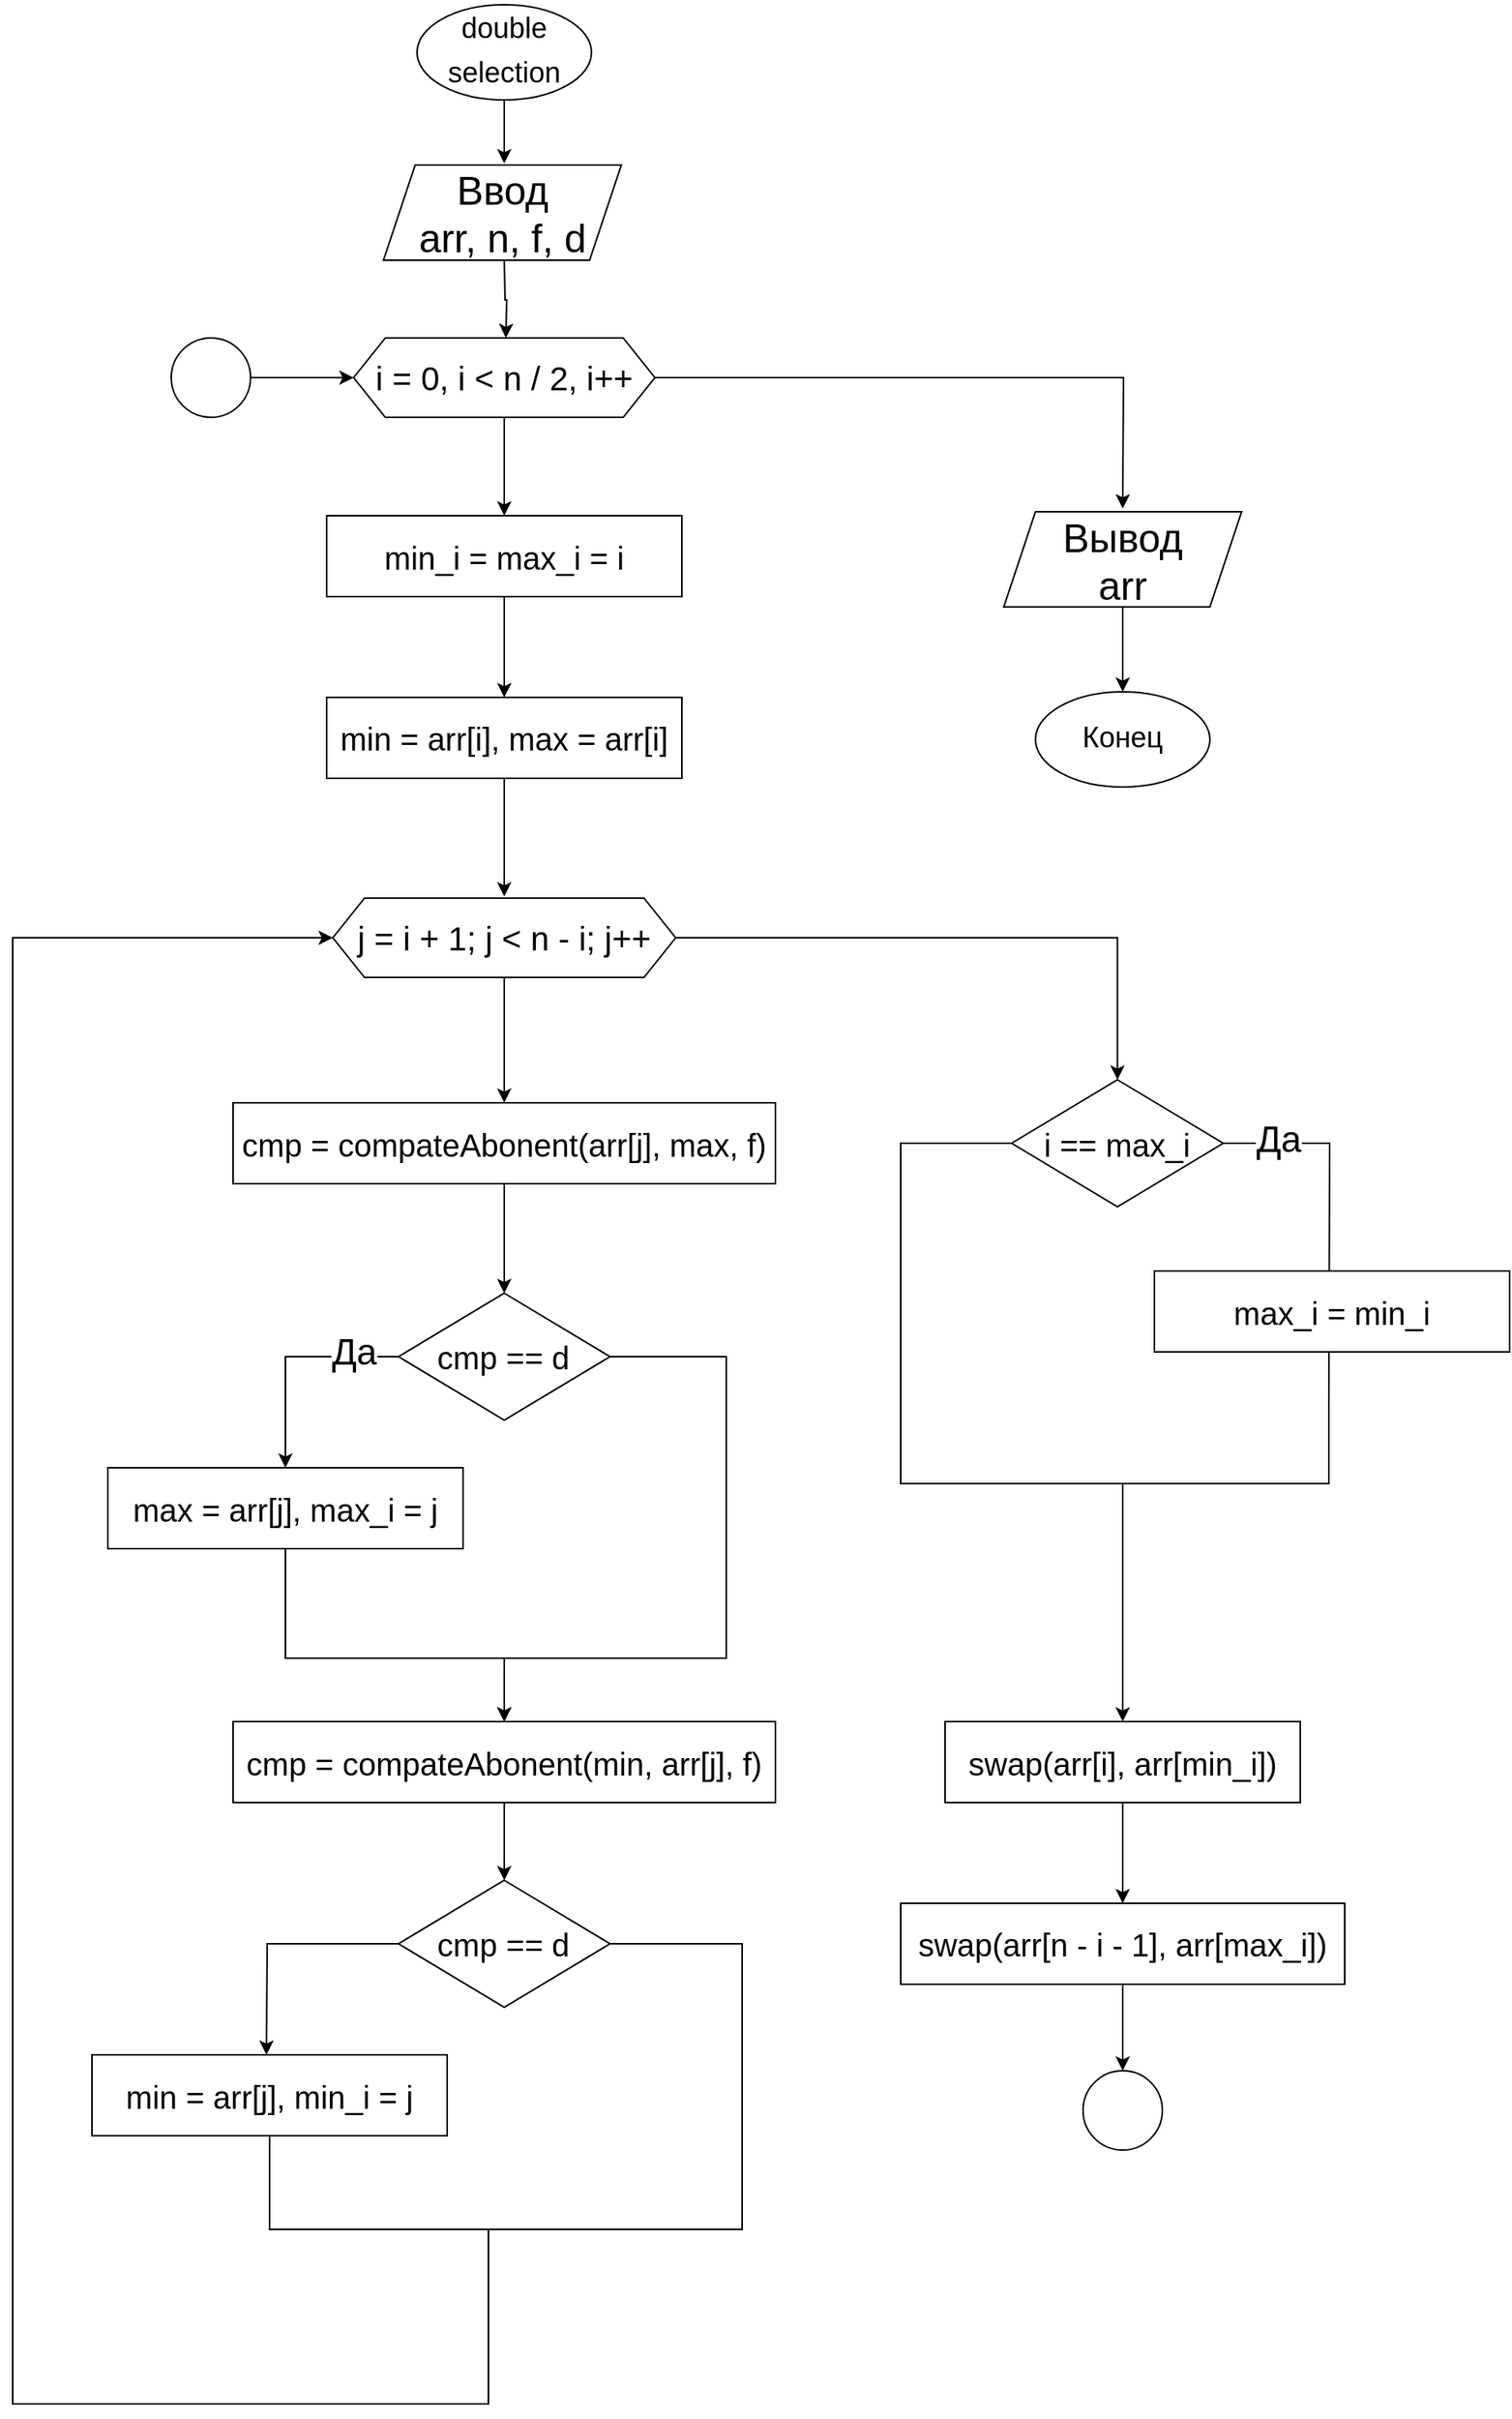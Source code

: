 <mxfile version="22.1.5" type="github">
  <diagram name="Страница — 1" id="05NZP83GpkCKuR3Go1oE">
    <mxGraphModel dx="2056" dy="2829" grid="1" gridSize="10" guides="1" tooltips="1" connect="1" arrows="1" fold="1" page="1" pageScale="1" pageWidth="827" pageHeight="1169" math="0" shadow="0">
      <root>
        <mxCell id="0" />
        <mxCell id="1" parent="0" />
        <mxCell id="4icRGHFph3vhGTAXj5IN-1" value="" style="edgeStyle=orthogonalEdgeStyle;rounded=0;orthogonalLoop=1;jettySize=auto;html=1;" edge="1" parent="1" source="4icRGHFph3vhGTAXj5IN-2">
          <mxGeometry relative="1" as="geometry">
            <mxPoint x="1150" y="-382" as="targetPoint" />
          </mxGeometry>
        </mxCell>
        <mxCell id="4icRGHFph3vhGTAXj5IN-2" value="&lt;p style=&quot;line-height: 110%;&quot;&gt;&lt;span style=&quot;font-size: 18px;&quot;&gt;double&lt;/span&gt;&lt;/p&gt;&lt;p style=&quot;line-height: 110%;&quot;&gt;&lt;span style=&quot;font-size: 18px;&quot;&gt;selection&lt;/span&gt;&lt;/p&gt;" style="ellipse;whiteSpace=wrap;html=1;" vertex="1" parent="1">
          <mxGeometry x="1095" y="-482" width="110" height="60" as="geometry" />
        </mxCell>
        <mxCell id="4icRGHFph3vhGTAXj5IN-3" value="&lt;span style=&quot;font-size: 25px;&quot;&gt;Ввод &lt;br&gt;arr, n, f, d&lt;br&gt;&lt;/span&gt;" style="shape=parallelogram;perimeter=parallelogramPerimeter;whiteSpace=wrap;html=1;fixedSize=1;" vertex="1" parent="1">
          <mxGeometry x="1073.82" y="-381" width="150" height="60" as="geometry" />
        </mxCell>
        <mxCell id="4icRGHFph3vhGTAXj5IN-4" value="" style="edgeStyle=orthogonalEdgeStyle;rounded=0;orthogonalLoop=1;jettySize=auto;html=1;exitX=0.5;exitY=1;exitDx=0;exitDy=0;entryX=0.5;entryY=0;entryDx=0;entryDy=0;" edge="1" parent="1">
          <mxGeometry relative="1" as="geometry">
            <mxPoint x="1151" y="-272.0" as="targetPoint" />
            <mxPoint x="1150" y="-321" as="sourcePoint" />
          </mxGeometry>
        </mxCell>
        <mxCell id="4icRGHFph3vhGTAXj5IN-5" style="edgeStyle=orthogonalEdgeStyle;rounded=0;orthogonalLoop=1;jettySize=auto;html=1;exitX=1;exitY=0.5;exitDx=0;exitDy=0;entryX=0.5;entryY=0;entryDx=0;entryDy=0;" edge="1" parent="1" source="4icRGHFph3vhGTAXj5IN-7">
          <mxGeometry relative="1" as="geometry">
            <mxPoint x="1540" y="-164.5" as="targetPoint" />
          </mxGeometry>
        </mxCell>
        <mxCell id="4icRGHFph3vhGTAXj5IN-6" style="edgeStyle=orthogonalEdgeStyle;rounded=0;orthogonalLoop=1;jettySize=auto;html=1;exitX=0.5;exitY=1;exitDx=0;exitDy=0;entryX=0.5;entryY=0;entryDx=0;entryDy=0;" edge="1" parent="1" source="4icRGHFph3vhGTAXj5IN-7" target="4icRGHFph3vhGTAXj5IN-9">
          <mxGeometry relative="1" as="geometry" />
        </mxCell>
        <mxCell id="4icRGHFph3vhGTAXj5IN-7" value="&lt;font style=&quot;font-size: 21px;&quot;&gt;i = 0, i &amp;lt; n / 2, i++&lt;/font&gt;" style="shape=hexagon;perimeter=hexagonPerimeter2;whiteSpace=wrap;html=1;fixedSize=1;" vertex="1" parent="1">
          <mxGeometry x="1055" y="-272" width="190" height="50" as="geometry" />
        </mxCell>
        <mxCell id="4icRGHFph3vhGTAXj5IN-8" style="edgeStyle=orthogonalEdgeStyle;rounded=0;orthogonalLoop=1;jettySize=auto;html=1;exitX=0.5;exitY=1;exitDx=0;exitDy=0;entryX=0.5;entryY=0;entryDx=0;entryDy=0;" edge="1" parent="1" source="4icRGHFph3vhGTAXj5IN-9" target="4icRGHFph3vhGTAXj5IN-11">
          <mxGeometry relative="1" as="geometry" />
        </mxCell>
        <mxCell id="4icRGHFph3vhGTAXj5IN-9" value="min_i = max_i = i" style="rounded=0;whiteSpace=wrap;html=1;fontSize=20;" vertex="1" parent="1">
          <mxGeometry x="1038" y="-160" width="224" height="51" as="geometry" />
        </mxCell>
        <mxCell id="4icRGHFph3vhGTAXj5IN-10" style="edgeStyle=orthogonalEdgeStyle;rounded=0;orthogonalLoop=1;jettySize=auto;html=1;exitX=0.5;exitY=1;exitDx=0;exitDy=0;" edge="1" parent="1" source="4icRGHFph3vhGTAXj5IN-11">
          <mxGeometry relative="1" as="geometry">
            <mxPoint x="1150" y="80" as="targetPoint" />
          </mxGeometry>
        </mxCell>
        <mxCell id="4icRGHFph3vhGTAXj5IN-11" value="min = arr[i], max = arr[i]" style="rounded=0;whiteSpace=wrap;html=1;fontSize=20;" vertex="1" parent="1">
          <mxGeometry x="1038" y="-45.5" width="224" height="51" as="geometry" />
        </mxCell>
        <mxCell id="4icRGHFph3vhGTAXj5IN-12" style="edgeStyle=orthogonalEdgeStyle;rounded=0;orthogonalLoop=1;jettySize=auto;html=1;exitX=0.5;exitY=1;exitDx=0;exitDy=0;" edge="1" parent="1" source="4icRGHFph3vhGTAXj5IN-14">
          <mxGeometry relative="1" as="geometry">
            <mxPoint x="1150" y="210" as="targetPoint" />
          </mxGeometry>
        </mxCell>
        <mxCell id="4icRGHFph3vhGTAXj5IN-13" style="edgeStyle=orthogonalEdgeStyle;rounded=0;orthogonalLoop=1;jettySize=auto;html=1;entryX=0.5;entryY=0;entryDx=0;entryDy=0;" edge="1" parent="1" source="4icRGHFph3vhGTAXj5IN-14" target="4icRGHFph3vhGTAXj5IN-32">
          <mxGeometry relative="1" as="geometry">
            <mxPoint x="1492" y="210" as="targetPoint" />
          </mxGeometry>
        </mxCell>
        <mxCell id="4icRGHFph3vhGTAXj5IN-14" value="&lt;font style=&quot;font-size: 21px;&quot;&gt;j = i + 1; j &amp;lt; n - i; j++&lt;/font&gt;" style="shape=hexagon;perimeter=hexagonPerimeter2;whiteSpace=wrap;html=1;fixedSize=1;" vertex="1" parent="1">
          <mxGeometry x="1041.91" y="81" width="216.18" height="50" as="geometry" />
        </mxCell>
        <mxCell id="4icRGHFph3vhGTAXj5IN-15" style="edgeStyle=orthogonalEdgeStyle;rounded=0;orthogonalLoop=1;jettySize=auto;html=1;exitX=0.5;exitY=1;exitDx=0;exitDy=0;entryX=0.5;entryY=0;entryDx=0;entryDy=0;" edge="1" parent="1" source="4icRGHFph3vhGTAXj5IN-16" target="4icRGHFph3vhGTAXj5IN-19">
          <mxGeometry relative="1" as="geometry" />
        </mxCell>
        <mxCell id="4icRGHFph3vhGTAXj5IN-16" value="cmp = compateAbonent(arr[j], max, f)" style="rounded=0;whiteSpace=wrap;html=1;fontSize=20;" vertex="1" parent="1">
          <mxGeometry x="979" y="210" width="342" height="51" as="geometry" />
        </mxCell>
        <mxCell id="4icRGHFph3vhGTAXj5IN-17" style="edgeStyle=orthogonalEdgeStyle;rounded=0;orthogonalLoop=1;jettySize=auto;html=1;exitX=0;exitY=0.5;exitDx=0;exitDy=0;entryX=0.5;entryY=0;entryDx=0;entryDy=0;" edge="1" parent="1" source="4icRGHFph3vhGTAXj5IN-19" target="4icRGHFph3vhGTAXj5IN-22">
          <mxGeometry relative="1" as="geometry">
            <mxPoint x="1020" y="550" as="targetPoint" />
          </mxGeometry>
        </mxCell>
        <mxCell id="4icRGHFph3vhGTAXj5IN-18" style="edgeStyle=orthogonalEdgeStyle;rounded=0;orthogonalLoop=1;jettySize=auto;html=1;exitX=1;exitY=0.5;exitDx=0;exitDy=0;entryX=0.5;entryY=0;entryDx=0;entryDy=0;" edge="1" parent="1" source="4icRGHFph3vhGTAXj5IN-19">
          <mxGeometry relative="1" as="geometry">
            <mxPoint x="1149.995" y="600" as="targetPoint" />
            <Array as="points">
              <mxPoint x="1290" y="370" />
              <mxPoint x="1290" y="560" />
              <mxPoint x="1150" y="560" />
            </Array>
          </mxGeometry>
        </mxCell>
        <mxCell id="4icRGHFph3vhGTAXj5IN-19" value="&lt;span style=&quot;font-size: 20px;&quot;&gt;cmp == d&lt;/span&gt;" style="rhombus;whiteSpace=wrap;html=1;" vertex="1" parent="1">
          <mxGeometry x="1083.29" y="330" width="133.41" height="80" as="geometry" />
        </mxCell>
        <mxCell id="4icRGHFph3vhGTAXj5IN-20" value="&lt;font style=&quot;font-size: 23px;&quot;&gt;Да&lt;/font&gt;" style="edgeLabel;html=1;align=center;verticalAlign=middle;resizable=0;points=[];" vertex="1" connectable="0" parent="1">
          <mxGeometry x="1055.001" y="367.0" as="geometry" />
        </mxCell>
        <mxCell id="4icRGHFph3vhGTAXj5IN-21" style="edgeStyle=orthogonalEdgeStyle;rounded=0;orthogonalLoop=1;jettySize=auto;html=1;exitX=0.5;exitY=1;exitDx=0;exitDy=0;entryX=0.5;entryY=0;entryDx=0;entryDy=0;" edge="1" parent="1" source="4icRGHFph3vhGTAXj5IN-22">
          <mxGeometry relative="1" as="geometry">
            <mxPoint x="1149.995" y="600" as="targetPoint" />
            <Array as="points">
              <mxPoint x="1012" y="560" />
              <mxPoint x="1150" y="560" />
            </Array>
          </mxGeometry>
        </mxCell>
        <mxCell id="4icRGHFph3vhGTAXj5IN-22" value="max = arr[j], max_i = j" style="rounded=0;whiteSpace=wrap;html=1;fontSize=20;" vertex="1" parent="1">
          <mxGeometry x="900" y="440" width="224" height="51" as="geometry" />
        </mxCell>
        <mxCell id="4icRGHFph3vhGTAXj5IN-23" style="edgeStyle=orthogonalEdgeStyle;rounded=0;orthogonalLoop=1;jettySize=auto;html=1;exitX=0.5;exitY=1;exitDx=0;exitDy=0;entryX=0.5;entryY=0;entryDx=0;entryDy=0;" edge="1" parent="1" source="4icRGHFph3vhGTAXj5IN-24" target="4icRGHFph3vhGTAXj5IN-27">
          <mxGeometry relative="1" as="geometry" />
        </mxCell>
        <mxCell id="4icRGHFph3vhGTAXj5IN-24" value="cmp = compateAbonent(min, arr[j], f)" style="rounded=0;whiteSpace=wrap;html=1;fontSize=20;" vertex="1" parent="1">
          <mxGeometry x="979" y="600" width="342" height="51" as="geometry" />
        </mxCell>
        <mxCell id="4icRGHFph3vhGTAXj5IN-25" style="edgeStyle=orthogonalEdgeStyle;rounded=0;orthogonalLoop=1;jettySize=auto;html=1;exitX=0;exitY=0.5;exitDx=0;exitDy=0;" edge="1" parent="1" source="4icRGHFph3vhGTAXj5IN-27">
          <mxGeometry relative="1" as="geometry">
            <mxPoint x="1000" y="810" as="targetPoint" />
          </mxGeometry>
        </mxCell>
        <mxCell id="4icRGHFph3vhGTAXj5IN-26" style="edgeStyle=orthogonalEdgeStyle;rounded=0;orthogonalLoop=1;jettySize=auto;html=1;exitX=1;exitY=0.5;exitDx=0;exitDy=0;endArrow=none;endFill=0;" edge="1" parent="1" source="4icRGHFph3vhGTAXj5IN-27">
          <mxGeometry relative="1" as="geometry">
            <mxPoint x="1140" y="1020" as="targetPoint" />
            <Array as="points">
              <mxPoint x="1300" y="740" />
              <mxPoint x="1300" y="920" />
              <mxPoint x="1140" y="920" />
            </Array>
          </mxGeometry>
        </mxCell>
        <mxCell id="4icRGHFph3vhGTAXj5IN-27" value="&lt;span style=&quot;font-size: 20px;&quot;&gt;cmp == d&lt;/span&gt;" style="rhombus;whiteSpace=wrap;html=1;" vertex="1" parent="1">
          <mxGeometry x="1083.3" y="700" width="133.41" height="80" as="geometry" />
        </mxCell>
        <mxCell id="4icRGHFph3vhGTAXj5IN-28" style="edgeStyle=orthogonalEdgeStyle;rounded=0;orthogonalLoop=1;jettySize=auto;html=1;exitX=0.5;exitY=1;exitDx=0;exitDy=0;entryX=0;entryY=0.5;entryDx=0;entryDy=0;" edge="1" parent="1" source="4icRGHFph3vhGTAXj5IN-29" target="4icRGHFph3vhGTAXj5IN-14">
          <mxGeometry relative="1" as="geometry">
            <mxPoint x="830" y="110" as="targetPoint" />
            <Array as="points">
              <mxPoint x="1002" y="920" />
              <mxPoint x="1140" y="920" />
              <mxPoint x="1140" y="1030" />
              <mxPoint x="840" y="1030" />
              <mxPoint x="840" y="106" />
            </Array>
          </mxGeometry>
        </mxCell>
        <mxCell id="4icRGHFph3vhGTAXj5IN-29" value="min = arr[j], min_i = j" style="rounded=0;whiteSpace=wrap;html=1;fontSize=20;" vertex="1" parent="1">
          <mxGeometry x="890" y="810" width="224" height="51" as="geometry" />
        </mxCell>
        <mxCell id="4icRGHFph3vhGTAXj5IN-30" style="edgeStyle=orthogonalEdgeStyle;rounded=0;orthogonalLoop=1;jettySize=auto;html=1;exitX=0;exitY=0.5;exitDx=0;exitDy=0;entryX=0.5;entryY=0;entryDx=0;entryDy=0;" edge="1" parent="1" source="4icRGHFph3vhGTAXj5IN-32" target="4icRGHFph3vhGTAXj5IN-35">
          <mxGeometry relative="1" as="geometry">
            <mxPoint x="1540" y="580" as="targetPoint" />
            <Array as="points">
              <mxPoint x="1400" y="236" />
              <mxPoint x="1400" y="450" />
              <mxPoint x="1540" y="450" />
              <mxPoint x="1540" y="600" />
            </Array>
          </mxGeometry>
        </mxCell>
        <mxCell id="4icRGHFph3vhGTAXj5IN-31" style="edgeStyle=orthogonalEdgeStyle;rounded=0;orthogonalLoop=1;jettySize=auto;html=1;exitX=1;exitY=0.5;exitDx=0;exitDy=0;endArrow=none;endFill=0;" edge="1" parent="1" source="4icRGHFph3vhGTAXj5IN-32">
          <mxGeometry relative="1" as="geometry">
            <mxPoint x="1670" y="400" as="targetPoint" />
          </mxGeometry>
        </mxCell>
        <mxCell id="4icRGHFph3vhGTAXj5IN-32" value="&lt;span style=&quot;font-size: 20px;&quot;&gt;i == max_i&lt;/span&gt;" style="rhombus;whiteSpace=wrap;html=1;" vertex="1" parent="1">
          <mxGeometry x="1470.0" y="195.5" width="133.41" height="80" as="geometry" />
        </mxCell>
        <mxCell id="4icRGHFph3vhGTAXj5IN-33" style="edgeStyle=orthogonalEdgeStyle;rounded=0;orthogonalLoop=1;jettySize=auto;html=1;endArrow=none;endFill=0;" edge="1" parent="1">
          <mxGeometry relative="1" as="geometry">
            <mxPoint x="1540" y="490" as="targetPoint" />
            <Array as="points">
              <mxPoint x="1670" y="450" />
              <mxPoint x="1540" y="450" />
            </Array>
            <mxPoint x="1670" y="395" as="sourcePoint" />
          </mxGeometry>
        </mxCell>
        <mxCell id="4icRGHFph3vhGTAXj5IN-34" style="edgeStyle=orthogonalEdgeStyle;rounded=0;orthogonalLoop=1;jettySize=auto;html=1;exitX=0.5;exitY=1;exitDx=0;exitDy=0;entryX=0.5;entryY=0;entryDx=0;entryDy=0;" edge="1" parent="1" source="4icRGHFph3vhGTAXj5IN-35" target="4icRGHFph3vhGTAXj5IN-37">
          <mxGeometry relative="1" as="geometry" />
        </mxCell>
        <mxCell id="4icRGHFph3vhGTAXj5IN-35" value="swap(arr[i], arr[min_i])" style="rounded=0;whiteSpace=wrap;html=1;fontSize=20;" vertex="1" parent="1">
          <mxGeometry x="1428" y="600" width="224" height="51" as="geometry" />
        </mxCell>
        <mxCell id="4icRGHFph3vhGTAXj5IN-36" style="edgeStyle=orthogonalEdgeStyle;rounded=0;orthogonalLoop=1;jettySize=auto;html=1;exitX=0.5;exitY=1;exitDx=0;exitDy=0;entryX=0.5;entryY=0;entryDx=0;entryDy=0;" edge="1" parent="1" source="4icRGHFph3vhGTAXj5IN-37" target="4icRGHFph3vhGTAXj5IN-40">
          <mxGeometry relative="1" as="geometry" />
        </mxCell>
        <mxCell id="4icRGHFph3vhGTAXj5IN-37" value="swap(arr[n - i - 1], arr[max_i])" style="rounded=0;whiteSpace=wrap;html=1;fontSize=20;" vertex="1" parent="1">
          <mxGeometry x="1400" y="714.5" width="280" height="51" as="geometry" />
        </mxCell>
        <mxCell id="4icRGHFph3vhGTAXj5IN-38" style="edgeStyle=orthogonalEdgeStyle;rounded=0;orthogonalLoop=1;jettySize=auto;html=1;exitX=1;exitY=0.5;exitDx=0;exitDy=0;entryX=0;entryY=0.5;entryDx=0;entryDy=0;" edge="1" parent="1" source="4icRGHFph3vhGTAXj5IN-39" target="4icRGHFph3vhGTAXj5IN-7">
          <mxGeometry relative="1" as="geometry" />
        </mxCell>
        <mxCell id="4icRGHFph3vhGTAXj5IN-39" value="" style="ellipse;whiteSpace=wrap;html=1;aspect=fixed;" vertex="1" parent="1">
          <mxGeometry x="940" y="-272" width="50" height="50" as="geometry" />
        </mxCell>
        <mxCell id="4icRGHFph3vhGTAXj5IN-40" value="" style="ellipse;whiteSpace=wrap;html=1;aspect=fixed;" vertex="1" parent="1">
          <mxGeometry x="1515.0" y="820" width="50" height="50" as="geometry" />
        </mxCell>
        <mxCell id="4icRGHFph3vhGTAXj5IN-41" value="&lt;font style=&quot;font-size: 23px;&quot;&gt;Да&lt;/font&gt;" style="edgeLabel;html=1;align=center;verticalAlign=middle;resizable=0;points=[];" vertex="1" connectable="0" parent="1">
          <mxGeometry x="1638.001" y="233.0" as="geometry" />
        </mxCell>
        <mxCell id="4icRGHFph3vhGTAXj5IN-42" style="edgeStyle=orthogonalEdgeStyle;rounded=0;orthogonalLoop=1;jettySize=auto;html=1;exitX=0.5;exitY=1;exitDx=0;exitDy=0;entryX=0.5;entryY=0;entryDx=0;entryDy=0;" edge="1" parent="1" source="4icRGHFph3vhGTAXj5IN-44" target="4icRGHFph3vhGTAXj5IN-43">
          <mxGeometry relative="1" as="geometry">
            <mxPoint x="1540" y="-150" as="sourcePoint" />
          </mxGeometry>
        </mxCell>
        <mxCell id="4icRGHFph3vhGTAXj5IN-43" value="&lt;p style=&quot;line-height: 110%;&quot;&gt;&lt;span style=&quot;font-size: 18px;&quot;&gt;Конец&lt;/span&gt;&lt;/p&gt;" style="ellipse;whiteSpace=wrap;html=1;" vertex="1" parent="1">
          <mxGeometry x="1485" y="-49" width="110" height="60" as="geometry" />
        </mxCell>
        <mxCell id="4icRGHFph3vhGTAXj5IN-44" value="&lt;span style=&quot;font-size: 25px;&quot;&gt;Вывод&lt;br&gt;arr&lt;br&gt;&lt;/span&gt;" style="shape=parallelogram;perimeter=parallelogramPerimeter;whiteSpace=wrap;html=1;fixedSize=1;" vertex="1" parent="1">
          <mxGeometry x="1465" y="-162.5" width="150" height="60" as="geometry" />
        </mxCell>
        <mxCell id="4icRGHFph3vhGTAXj5IN-45" value="max_i = min_i" style="rounded=0;whiteSpace=wrap;html=1;fontSize=20;" vertex="1" parent="1">
          <mxGeometry x="1560" y="316" width="224" height="51" as="geometry" />
        </mxCell>
      </root>
    </mxGraphModel>
  </diagram>
</mxfile>
